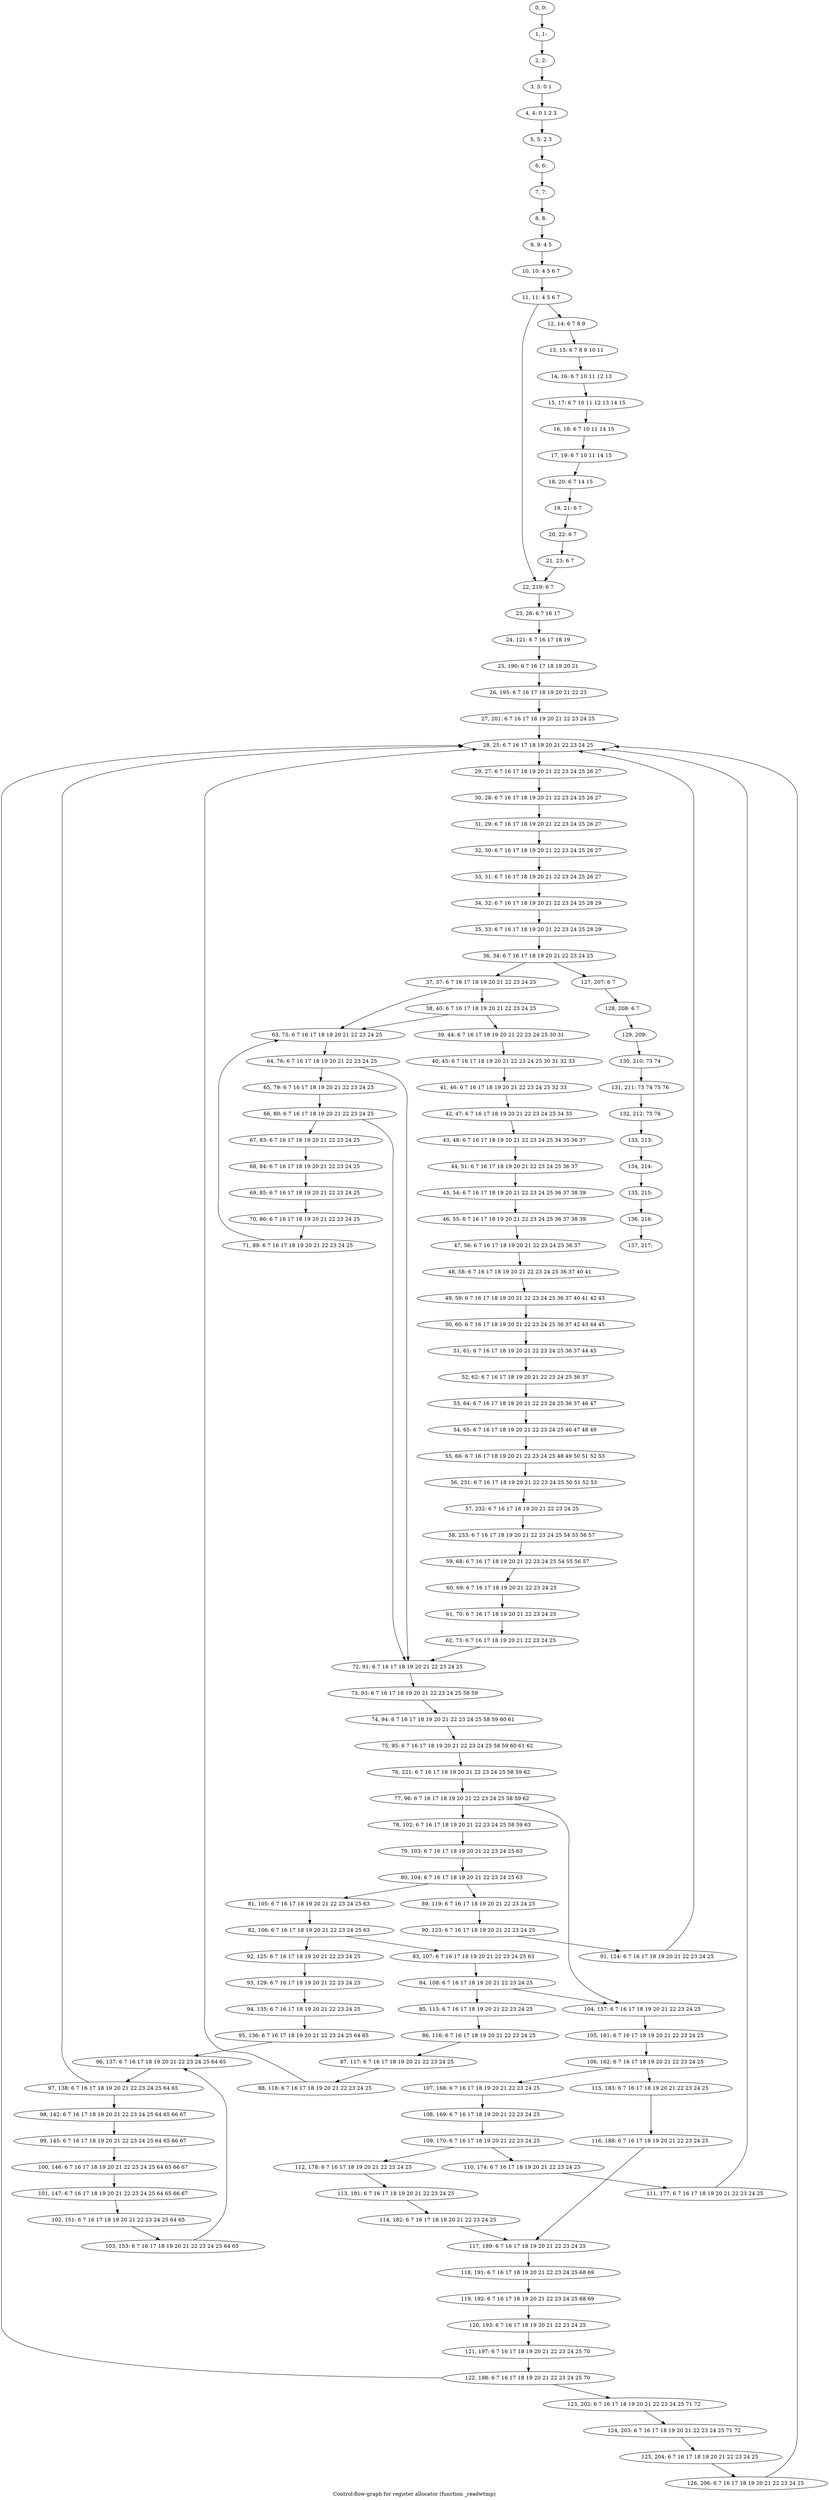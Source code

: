 digraph G {
graph [label="Control-flow-graph for register allocator (function _readwtmp)"]
0[label="0, 0: "];
1[label="1, 1: "];
2[label="2, 2: "];
3[label="3, 3: 0 1 "];
4[label="4, 4: 0 1 2 3 "];
5[label="5, 5: 2 3 "];
6[label="6, 6: "];
7[label="7, 7: "];
8[label="8, 8: "];
9[label="9, 9: 4 5 "];
10[label="10, 10: 4 5 6 7 "];
11[label="11, 11: 4 5 6 7 "];
12[label="12, 14: 6 7 8 9 "];
13[label="13, 15: 6 7 8 9 10 11 "];
14[label="14, 16: 6 7 10 11 12 13 "];
15[label="15, 17: 6 7 10 11 12 13 14 15 "];
16[label="16, 18: 6 7 10 11 14 15 "];
17[label="17, 19: 6 7 10 11 14 15 "];
18[label="18, 20: 6 7 14 15 "];
19[label="19, 21: 6 7 "];
20[label="20, 22: 6 7 "];
21[label="21, 23: 6 7 "];
22[label="22, 219: 6 7 "];
23[label="23, 26: 6 7 16 17 "];
24[label="24, 121: 6 7 16 17 18 19 "];
25[label="25, 190: 6 7 16 17 18 19 20 21 "];
26[label="26, 195: 6 7 16 17 18 19 20 21 22 23 "];
27[label="27, 201: 6 7 16 17 18 19 20 21 22 23 24 25 "];
28[label="28, 25: 6 7 16 17 18 19 20 21 22 23 24 25 "];
29[label="29, 27: 6 7 16 17 18 19 20 21 22 23 24 25 26 27 "];
30[label="30, 28: 6 7 16 17 18 19 20 21 22 23 24 25 26 27 "];
31[label="31, 29: 6 7 16 17 18 19 20 21 22 23 24 25 26 27 "];
32[label="32, 30: 6 7 16 17 18 19 20 21 22 23 24 25 26 27 "];
33[label="33, 31: 6 7 16 17 18 19 20 21 22 23 24 25 26 27 "];
34[label="34, 32: 6 7 16 17 18 19 20 21 22 23 24 25 28 29 "];
35[label="35, 33: 6 7 16 17 18 19 20 21 22 23 24 25 28 29 "];
36[label="36, 34: 6 7 16 17 18 19 20 21 22 23 24 25 "];
37[label="37, 37: 6 7 16 17 18 19 20 21 22 23 24 25 "];
38[label="38, 40: 6 7 16 17 18 19 20 21 22 23 24 25 "];
39[label="39, 44: 6 7 16 17 18 19 20 21 22 23 24 25 30 31 "];
40[label="40, 45: 6 7 16 17 18 19 20 21 22 23 24 25 30 31 32 33 "];
41[label="41, 46: 6 7 16 17 18 19 20 21 22 23 24 25 32 33 "];
42[label="42, 47: 6 7 16 17 18 19 20 21 22 23 24 25 34 35 "];
43[label="43, 48: 6 7 16 17 18 19 20 21 22 23 24 25 34 35 36 37 "];
44[label="44, 51: 6 7 16 17 18 19 20 21 22 23 24 25 36 37 "];
45[label="45, 54: 6 7 16 17 18 19 20 21 22 23 24 25 36 37 38 39 "];
46[label="46, 55: 6 7 16 17 18 19 20 21 22 23 24 25 36 37 38 39 "];
47[label="47, 56: 6 7 16 17 18 19 20 21 22 23 24 25 36 37 "];
48[label="48, 58: 6 7 16 17 18 19 20 21 22 23 24 25 36 37 40 41 "];
49[label="49, 59: 6 7 16 17 18 19 20 21 22 23 24 25 36 37 40 41 42 43 "];
50[label="50, 60: 6 7 16 17 18 19 20 21 22 23 24 25 36 37 42 43 44 45 "];
51[label="51, 61: 6 7 16 17 18 19 20 21 22 23 24 25 36 37 44 45 "];
52[label="52, 62: 6 7 16 17 18 19 20 21 22 23 24 25 36 37 "];
53[label="53, 64: 6 7 16 17 18 19 20 21 22 23 24 25 36 37 46 47 "];
54[label="54, 65: 6 7 16 17 18 19 20 21 22 23 24 25 46 47 48 49 "];
55[label="55, 66: 6 7 16 17 18 19 20 21 22 23 24 25 48 49 50 51 52 53 "];
56[label="56, 231: 6 7 16 17 18 19 20 21 22 23 24 25 50 51 52 53 "];
57[label="57, 232: 6 7 16 17 18 19 20 21 22 23 24 25 "];
58[label="58, 233: 6 7 16 17 18 19 20 21 22 23 24 25 54 55 56 57 "];
59[label="59, 68: 6 7 16 17 18 19 20 21 22 23 24 25 54 55 56 57 "];
60[label="60, 69: 6 7 16 17 18 19 20 21 22 23 24 25 "];
61[label="61, 70: 6 7 16 17 18 19 20 21 22 23 24 25 "];
62[label="62, 73: 6 7 16 17 18 19 20 21 22 23 24 25 "];
63[label="63, 75: 6 7 16 17 18 19 20 21 22 23 24 25 "];
64[label="64, 76: 6 7 16 17 18 19 20 21 22 23 24 25 "];
65[label="65, 79: 6 7 16 17 18 19 20 21 22 23 24 25 "];
66[label="66, 80: 6 7 16 17 18 19 20 21 22 23 24 25 "];
67[label="67, 83: 6 7 16 17 18 19 20 21 22 23 24 25 "];
68[label="68, 84: 6 7 16 17 18 19 20 21 22 23 24 25 "];
69[label="69, 85: 6 7 16 17 18 19 20 21 22 23 24 25 "];
70[label="70, 86: 6 7 16 17 18 19 20 21 22 23 24 25 "];
71[label="71, 89: 6 7 16 17 18 19 20 21 22 23 24 25 "];
72[label="72, 91: 6 7 16 17 18 19 20 21 22 23 24 25 "];
73[label="73, 93: 6 7 16 17 18 19 20 21 22 23 24 25 58 59 "];
74[label="74, 94: 6 7 16 17 18 19 20 21 22 23 24 25 58 59 60 61 "];
75[label="75, 95: 6 7 16 17 18 19 20 21 22 23 24 25 58 59 60 61 62 "];
76[label="76, 221: 6 7 16 17 18 19 20 21 22 23 24 25 58 59 62 "];
77[label="77, 96: 6 7 16 17 18 19 20 21 22 23 24 25 58 59 62 "];
78[label="78, 102: 6 7 16 17 18 19 20 21 22 23 24 25 58 59 63 "];
79[label="79, 103: 6 7 16 17 18 19 20 21 22 23 24 25 63 "];
80[label="80, 104: 6 7 16 17 18 19 20 21 22 23 24 25 63 "];
81[label="81, 105: 6 7 16 17 18 19 20 21 22 23 24 25 63 "];
82[label="82, 106: 6 7 16 17 18 19 20 21 22 23 24 25 63 "];
83[label="83, 107: 6 7 16 17 18 19 20 21 22 23 24 25 63 "];
84[label="84, 108: 6 7 16 17 18 19 20 21 22 23 24 25 "];
85[label="85, 115: 6 7 16 17 18 19 20 21 22 23 24 25 "];
86[label="86, 116: 6 7 16 17 18 19 20 21 22 23 24 25 "];
87[label="87, 117: 6 7 16 17 18 19 20 21 22 23 24 25 "];
88[label="88, 118: 6 7 16 17 18 19 20 21 22 23 24 25 "];
89[label="89, 119: 6 7 16 17 18 19 20 21 22 23 24 25 "];
90[label="90, 123: 6 7 16 17 18 19 20 21 22 23 24 25 "];
91[label="91, 124: 6 7 16 17 18 19 20 21 22 23 24 25 "];
92[label="92, 125: 6 7 16 17 18 19 20 21 22 23 24 25 "];
93[label="93, 129: 6 7 16 17 18 19 20 21 22 23 24 25 "];
94[label="94, 135: 6 7 16 17 18 19 20 21 22 23 24 25 "];
95[label="95, 136: 6 7 16 17 18 19 20 21 22 23 24 25 64 65 "];
96[label="96, 137: 6 7 16 17 18 19 20 21 22 23 24 25 64 65 "];
97[label="97, 138: 6 7 16 17 18 19 20 21 22 23 24 25 64 65 "];
98[label="98, 142: 6 7 16 17 18 19 20 21 22 23 24 25 64 65 66 67 "];
99[label="99, 145: 6 7 16 17 18 19 20 21 22 23 24 25 64 65 66 67 "];
100[label="100, 146: 6 7 16 17 18 19 20 21 22 23 24 25 64 65 66 67 "];
101[label="101, 147: 6 7 16 17 18 19 20 21 22 23 24 25 64 65 66 67 "];
102[label="102, 151: 6 7 16 17 18 19 20 21 22 23 24 25 64 65 "];
103[label="103, 153: 6 7 16 17 18 19 20 21 22 23 24 25 64 65 "];
104[label="104, 157: 6 7 16 17 18 19 20 21 22 23 24 25 "];
105[label="105, 161: 6 7 16 17 18 19 20 21 22 23 24 25 "];
106[label="106, 162: 6 7 16 17 18 19 20 21 22 23 24 25 "];
107[label="107, 168: 6 7 16 17 18 19 20 21 22 23 24 25 "];
108[label="108, 169: 6 7 16 17 18 19 20 21 22 23 24 25 "];
109[label="109, 170: 6 7 16 17 18 19 20 21 22 23 24 25 "];
110[label="110, 174: 6 7 16 17 18 19 20 21 22 23 24 25 "];
111[label="111, 177: 6 7 16 17 18 19 20 21 22 23 24 25 "];
112[label="112, 178: 6 7 16 17 18 19 20 21 22 23 24 25 "];
113[label="113, 181: 6 7 16 17 18 19 20 21 22 23 24 25 "];
114[label="114, 182: 6 7 16 17 18 19 20 21 22 23 24 25 "];
115[label="115, 183: 6 7 16 17 18 19 20 21 22 23 24 25 "];
116[label="116, 188: 6 7 16 17 18 19 20 21 22 23 24 25 "];
117[label="117, 189: 6 7 16 17 18 19 20 21 22 23 24 25 "];
118[label="118, 191: 6 7 16 17 18 19 20 21 22 23 24 25 68 69 "];
119[label="119, 192: 6 7 16 17 18 19 20 21 22 23 24 25 68 69 "];
120[label="120, 193: 6 7 16 17 18 19 20 21 22 23 24 25 "];
121[label="121, 197: 6 7 16 17 18 19 20 21 22 23 24 25 70 "];
122[label="122, 198: 6 7 16 17 18 19 20 21 22 23 24 25 70 "];
123[label="123, 202: 6 7 16 17 18 19 20 21 22 23 24 25 71 72 "];
124[label="124, 203: 6 7 16 17 18 19 20 21 22 23 24 25 71 72 "];
125[label="125, 204: 6 7 16 17 18 19 20 21 22 23 24 25 "];
126[label="126, 206: 6 7 16 17 18 19 20 21 22 23 24 25 "];
127[label="127, 207: 6 7 "];
128[label="128, 208: 6 7 "];
129[label="129, 209: "];
130[label="130, 210: 73 74 "];
131[label="131, 211: 73 74 75 76 "];
132[label="132, 212: 75 76 "];
133[label="133, 213: "];
134[label="134, 214: "];
135[label="135, 215: "];
136[label="136, 216: "];
137[label="137, 217: "];
0->1 ;
1->2 ;
2->3 ;
3->4 ;
4->5 ;
5->6 ;
6->7 ;
7->8 ;
8->9 ;
9->10 ;
10->11 ;
11->12 ;
11->22 ;
12->13 ;
13->14 ;
14->15 ;
15->16 ;
16->17 ;
17->18 ;
18->19 ;
19->20 ;
20->21 ;
21->22 ;
22->23 ;
23->24 ;
24->25 ;
25->26 ;
26->27 ;
27->28 ;
28->29 ;
29->30 ;
30->31 ;
31->32 ;
32->33 ;
33->34 ;
34->35 ;
35->36 ;
36->37 ;
36->127 ;
37->38 ;
37->63 ;
38->39 ;
38->63 ;
39->40 ;
40->41 ;
41->42 ;
42->43 ;
43->44 ;
44->45 ;
45->46 ;
46->47 ;
47->48 ;
48->49 ;
49->50 ;
50->51 ;
51->52 ;
52->53 ;
53->54 ;
54->55 ;
55->56 ;
56->57 ;
57->58 ;
58->59 ;
59->60 ;
60->61 ;
61->62 ;
62->72 ;
63->64 ;
64->65 ;
64->72 ;
65->66 ;
66->67 ;
66->72 ;
67->68 ;
68->69 ;
69->70 ;
70->71 ;
71->63 ;
72->73 ;
73->74 ;
74->75 ;
75->76 ;
76->77 ;
77->78 ;
77->104 ;
78->79 ;
79->80 ;
80->81 ;
80->89 ;
81->82 ;
82->83 ;
82->92 ;
83->84 ;
84->85 ;
84->104 ;
85->86 ;
86->87 ;
87->88 ;
88->28 ;
89->90 ;
90->91 ;
91->28 ;
92->93 ;
93->94 ;
94->95 ;
95->96 ;
96->97 ;
97->98 ;
97->28 ;
98->99 ;
99->100 ;
100->101 ;
101->102 ;
102->103 ;
103->96 ;
104->105 ;
105->106 ;
106->107 ;
106->115 ;
107->108 ;
108->109 ;
109->110 ;
109->112 ;
110->111 ;
111->28 ;
112->113 ;
113->114 ;
114->117 ;
115->116 ;
116->117 ;
117->118 ;
118->119 ;
119->120 ;
120->121 ;
121->122 ;
122->123 ;
122->28 ;
123->124 ;
124->125 ;
125->126 ;
126->28 ;
127->128 ;
128->129 ;
129->130 ;
130->131 ;
131->132 ;
132->133 ;
133->134 ;
134->135 ;
135->136 ;
136->137 ;
}
